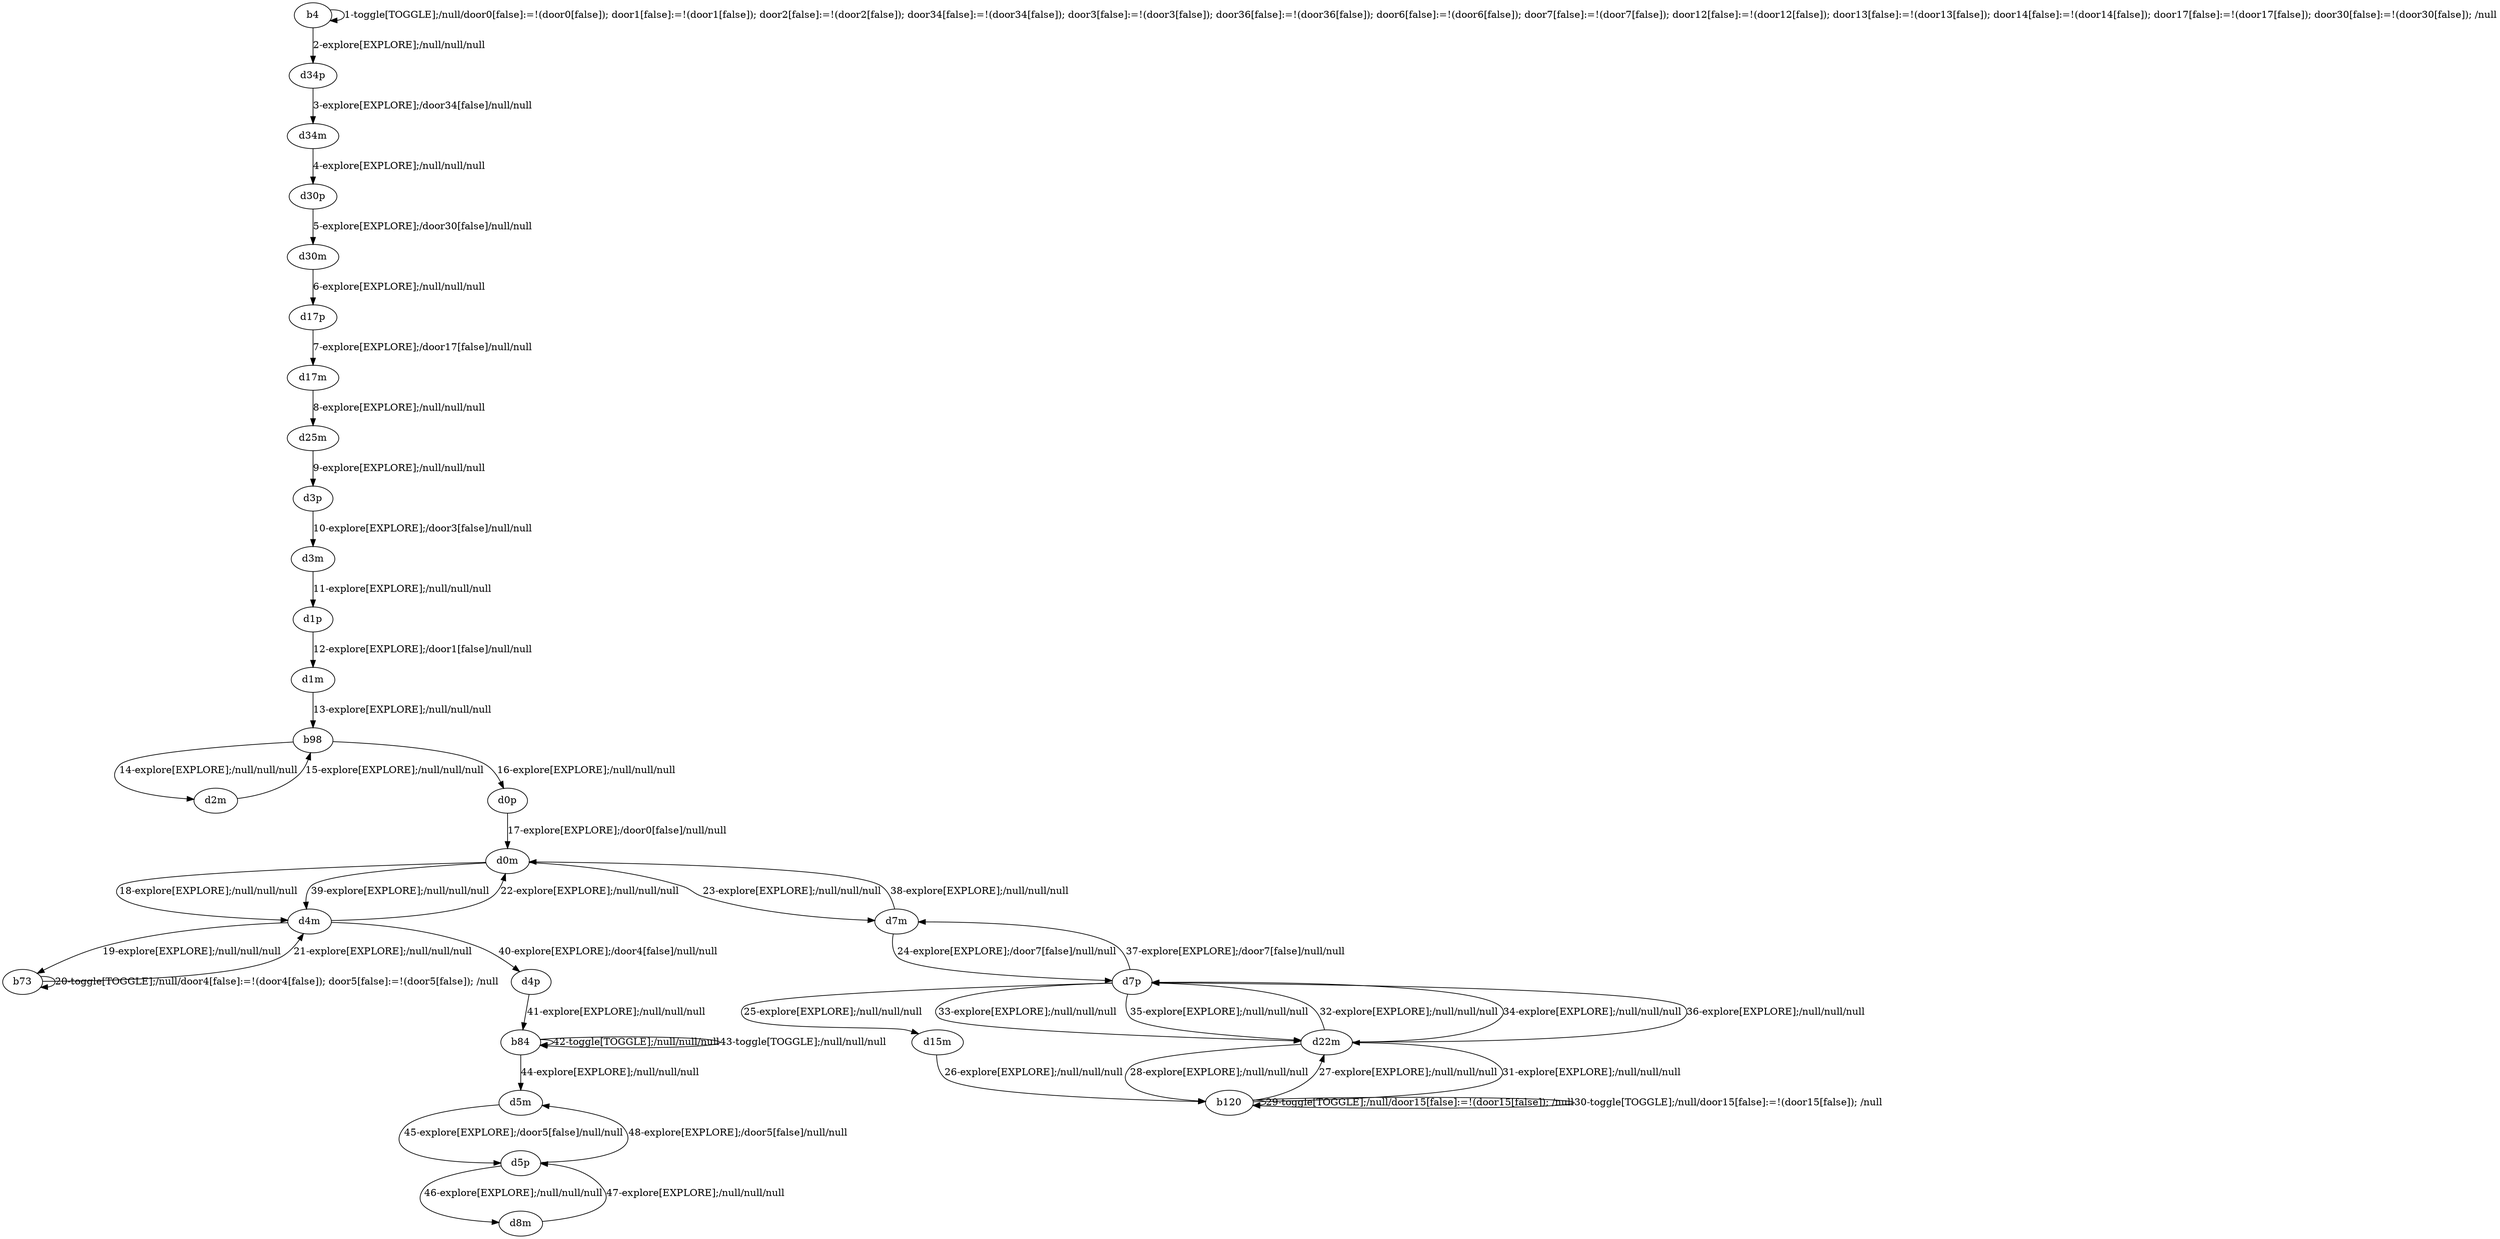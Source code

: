 # Total number of goals covered by this test: 1
# d5p --> d5m

digraph g {
"b4" -> "b4" [label = "1-toggle[TOGGLE];/null/door0[false]:=!(door0[false]); door1[false]:=!(door1[false]); door2[false]:=!(door2[false]); door34[false]:=!(door34[false]); door3[false]:=!(door3[false]); door36[false]:=!(door36[false]); door6[false]:=!(door6[false]); door7[false]:=!(door7[false]); door12[false]:=!(door12[false]); door13[false]:=!(door13[false]); door14[false]:=!(door14[false]); door17[false]:=!(door17[false]); door30[false]:=!(door30[false]); /null"];
"b4" -> "d34p" [label = "2-explore[EXPLORE];/null/null/null"];
"d34p" -> "d34m" [label = "3-explore[EXPLORE];/door34[false]/null/null"];
"d34m" -> "d30p" [label = "4-explore[EXPLORE];/null/null/null"];
"d30p" -> "d30m" [label = "5-explore[EXPLORE];/door30[false]/null/null"];
"d30m" -> "d17p" [label = "6-explore[EXPLORE];/null/null/null"];
"d17p" -> "d17m" [label = "7-explore[EXPLORE];/door17[false]/null/null"];
"d17m" -> "d25m" [label = "8-explore[EXPLORE];/null/null/null"];
"d25m" -> "d3p" [label = "9-explore[EXPLORE];/null/null/null"];
"d3p" -> "d3m" [label = "10-explore[EXPLORE];/door3[false]/null/null"];
"d3m" -> "d1p" [label = "11-explore[EXPLORE];/null/null/null"];
"d1p" -> "d1m" [label = "12-explore[EXPLORE];/door1[false]/null/null"];
"d1m" -> "b98" [label = "13-explore[EXPLORE];/null/null/null"];
"b98" -> "d2m" [label = "14-explore[EXPLORE];/null/null/null"];
"d2m" -> "b98" [label = "15-explore[EXPLORE];/null/null/null"];
"b98" -> "d0p" [label = "16-explore[EXPLORE];/null/null/null"];
"d0p" -> "d0m" [label = "17-explore[EXPLORE];/door0[false]/null/null"];
"d0m" -> "d4m" [label = "18-explore[EXPLORE];/null/null/null"];
"d4m" -> "b73" [label = "19-explore[EXPLORE];/null/null/null"];
"b73" -> "b73" [label = "20-toggle[TOGGLE];/null/door4[false]:=!(door4[false]); door5[false]:=!(door5[false]); /null"];
"b73" -> "d4m" [label = "21-explore[EXPLORE];/null/null/null"];
"d4m" -> "d0m" [label = "22-explore[EXPLORE];/null/null/null"];
"d0m" -> "d7m" [label = "23-explore[EXPLORE];/null/null/null"];
"d7m" -> "d7p" [label = "24-explore[EXPLORE];/door7[false]/null/null"];
"d7p" -> "d15m" [label = "25-explore[EXPLORE];/null/null/null"];
"d15m" -> "b120" [label = "26-explore[EXPLORE];/null/null/null"];
"b120" -> "d22m" [label = "27-explore[EXPLORE];/null/null/null"];
"d22m" -> "b120" [label = "28-explore[EXPLORE];/null/null/null"];
"b120" -> "b120" [label = "29-toggle[TOGGLE];/null/door15[false]:=!(door15[false]); /null"];
"b120" -> "b120" [label = "30-toggle[TOGGLE];/null/door15[false]:=!(door15[false]); /null"];
"b120" -> "d22m" [label = "31-explore[EXPLORE];/null/null/null"];
"d22m" -> "d7p" [label = "32-explore[EXPLORE];/null/null/null"];
"d7p" -> "d22m" [label = "33-explore[EXPLORE];/null/null/null"];
"d22m" -> "d7p" [label = "34-explore[EXPLORE];/null/null/null"];
"d7p" -> "d22m" [label = "35-explore[EXPLORE];/null/null/null"];
"d22m" -> "d7p" [label = "36-explore[EXPLORE];/null/null/null"];
"d7p" -> "d7m" [label = "37-explore[EXPLORE];/door7[false]/null/null"];
"d7m" -> "d0m" [label = "38-explore[EXPLORE];/null/null/null"];
"d0m" -> "d4m" [label = "39-explore[EXPLORE];/null/null/null"];
"d4m" -> "d4p" [label = "40-explore[EXPLORE];/door4[false]/null/null"];
"d4p" -> "b84" [label = "41-explore[EXPLORE];/null/null/null"];
"b84" -> "b84" [label = "42-toggle[TOGGLE];/null/null/null"];
"b84" -> "b84" [label = "43-toggle[TOGGLE];/null/null/null"];
"b84" -> "d5m" [label = "44-explore[EXPLORE];/null/null/null"];
"d5m" -> "d5p" [label = "45-explore[EXPLORE];/door5[false]/null/null"];
"d5p" -> "d8m" [label = "46-explore[EXPLORE];/null/null/null"];
"d8m" -> "d5p" [label = "47-explore[EXPLORE];/null/null/null"];
"d5p" -> "d5m" [label = "48-explore[EXPLORE];/door5[false]/null/null"];
}
